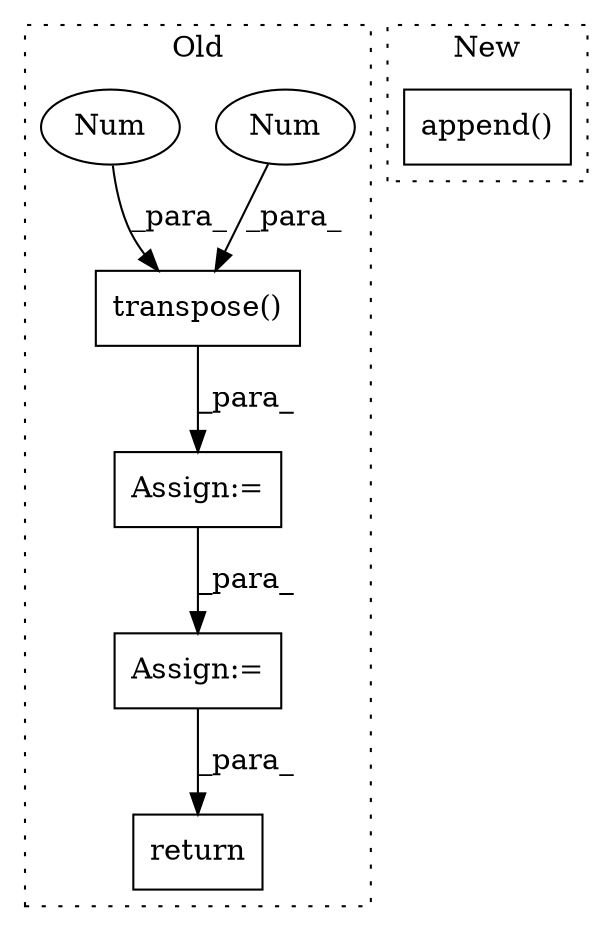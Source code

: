 digraph G {
subgraph cluster0 {
1 [label="transpose()" a="75" s="7567,7598" l="24,1" shape="box"];
3 [label="Num" a="76" s="7591" l="1" shape="ellipse"];
4 [label="Num" a="76" s="7594" l="1" shape="ellipse"];
5 [label="Assign:=" a="68" s="8254" l="3" shape="box"];
6 [label="Assign:=" a="68" s="7547" l="3" shape="box"];
7 [label="return" a="93" s="8498" l="7" shape="box"];
label = "Old";
style="dotted";
}
subgraph cluster1 {
2 [label="append()" a="75" s="1685,1712" l="19,1" shape="box"];
label = "New";
style="dotted";
}
1 -> 6 [label="_para_"];
3 -> 1 [label="_para_"];
4 -> 1 [label="_para_"];
5 -> 7 [label="_para_"];
6 -> 5 [label="_para_"];
}